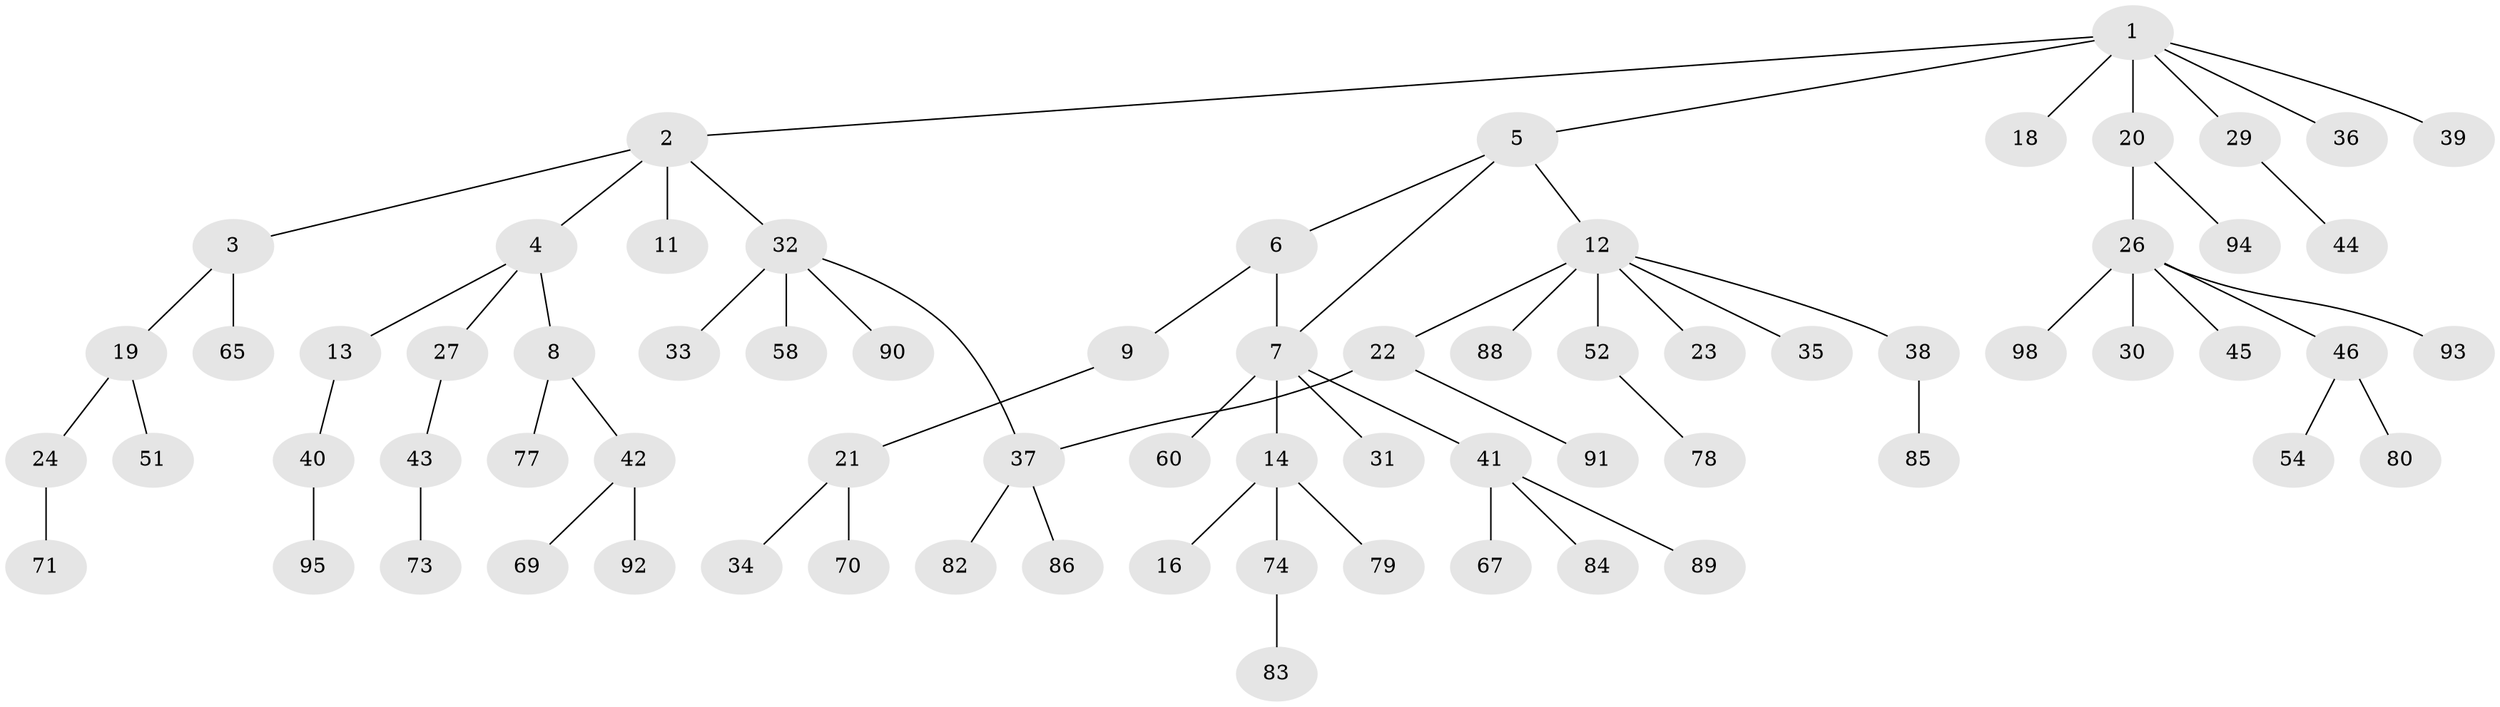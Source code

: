 // original degree distribution, {4: 0.09090909090909091, 5: 0.06060606060606061, 3: 0.1111111111111111, 2: 0.23232323232323232, 1: 0.494949494949495, 6: 0.010101010101010102}
// Generated by graph-tools (version 1.1) at 2025/41/03/06/25 10:41:28]
// undirected, 71 vertices, 72 edges
graph export_dot {
graph [start="1"]
  node [color=gray90,style=filled];
  1 [super="+17"];
  2;
  3 [super="+64"];
  4 [super="+99"];
  5 [super="+63"];
  6 [super="+50"];
  7 [super="+10"];
  8;
  9 [super="+25"];
  11 [super="+81"];
  12 [super="+15"];
  13 [super="+53"];
  14 [super="+28"];
  16;
  18;
  19 [super="+76"];
  20;
  21 [super="+68"];
  22 [super="+57"];
  23;
  24;
  26 [super="+75"];
  27 [super="+66"];
  29;
  30;
  31 [super="+47"];
  32 [super="+49"];
  33;
  34;
  35 [super="+96"];
  36;
  37 [super="+72"];
  38 [super="+55"];
  39 [super="+97"];
  40;
  41 [super="+48"];
  42 [super="+62"];
  43;
  44 [super="+59"];
  45 [super="+56"];
  46;
  51;
  52 [super="+61"];
  54;
  58;
  60;
  65;
  67;
  69;
  70;
  71 [super="+87"];
  73;
  74;
  77;
  78;
  79;
  80;
  82;
  83;
  84;
  85;
  86;
  88;
  89;
  90;
  91;
  92;
  93;
  94;
  95;
  98;
  1 -- 2;
  1 -- 5;
  1 -- 39;
  1 -- 18;
  1 -- 20;
  1 -- 36;
  1 -- 29;
  2 -- 3;
  2 -- 4;
  2 -- 11;
  2 -- 32;
  3 -- 19;
  3 -- 65;
  4 -- 8;
  4 -- 13;
  4 -- 27;
  5 -- 6;
  5 -- 7;
  5 -- 12;
  6 -- 9;
  6 -- 7;
  7 -- 14;
  7 -- 31;
  7 -- 41;
  7 -- 60;
  8 -- 42;
  8 -- 77;
  9 -- 21;
  12 -- 23;
  12 -- 35;
  12 -- 52;
  12 -- 38;
  12 -- 22;
  12 -- 88;
  13 -- 40;
  14 -- 16;
  14 -- 74;
  14 -- 79;
  19 -- 24;
  19 -- 51;
  20 -- 26;
  20 -- 94;
  21 -- 34;
  21 -- 70;
  22 -- 91;
  22 -- 37;
  24 -- 71;
  26 -- 30;
  26 -- 45;
  26 -- 46;
  26 -- 98;
  26 -- 93;
  27 -- 43;
  29 -- 44;
  32 -- 33;
  32 -- 37;
  32 -- 58;
  32 -- 90;
  37 -- 82;
  37 -- 86;
  38 -- 85;
  40 -- 95;
  41 -- 84;
  41 -- 89;
  41 -- 67;
  42 -- 92;
  42 -- 69;
  43 -- 73;
  46 -- 54;
  46 -- 80;
  52 -- 78;
  74 -- 83;
}
